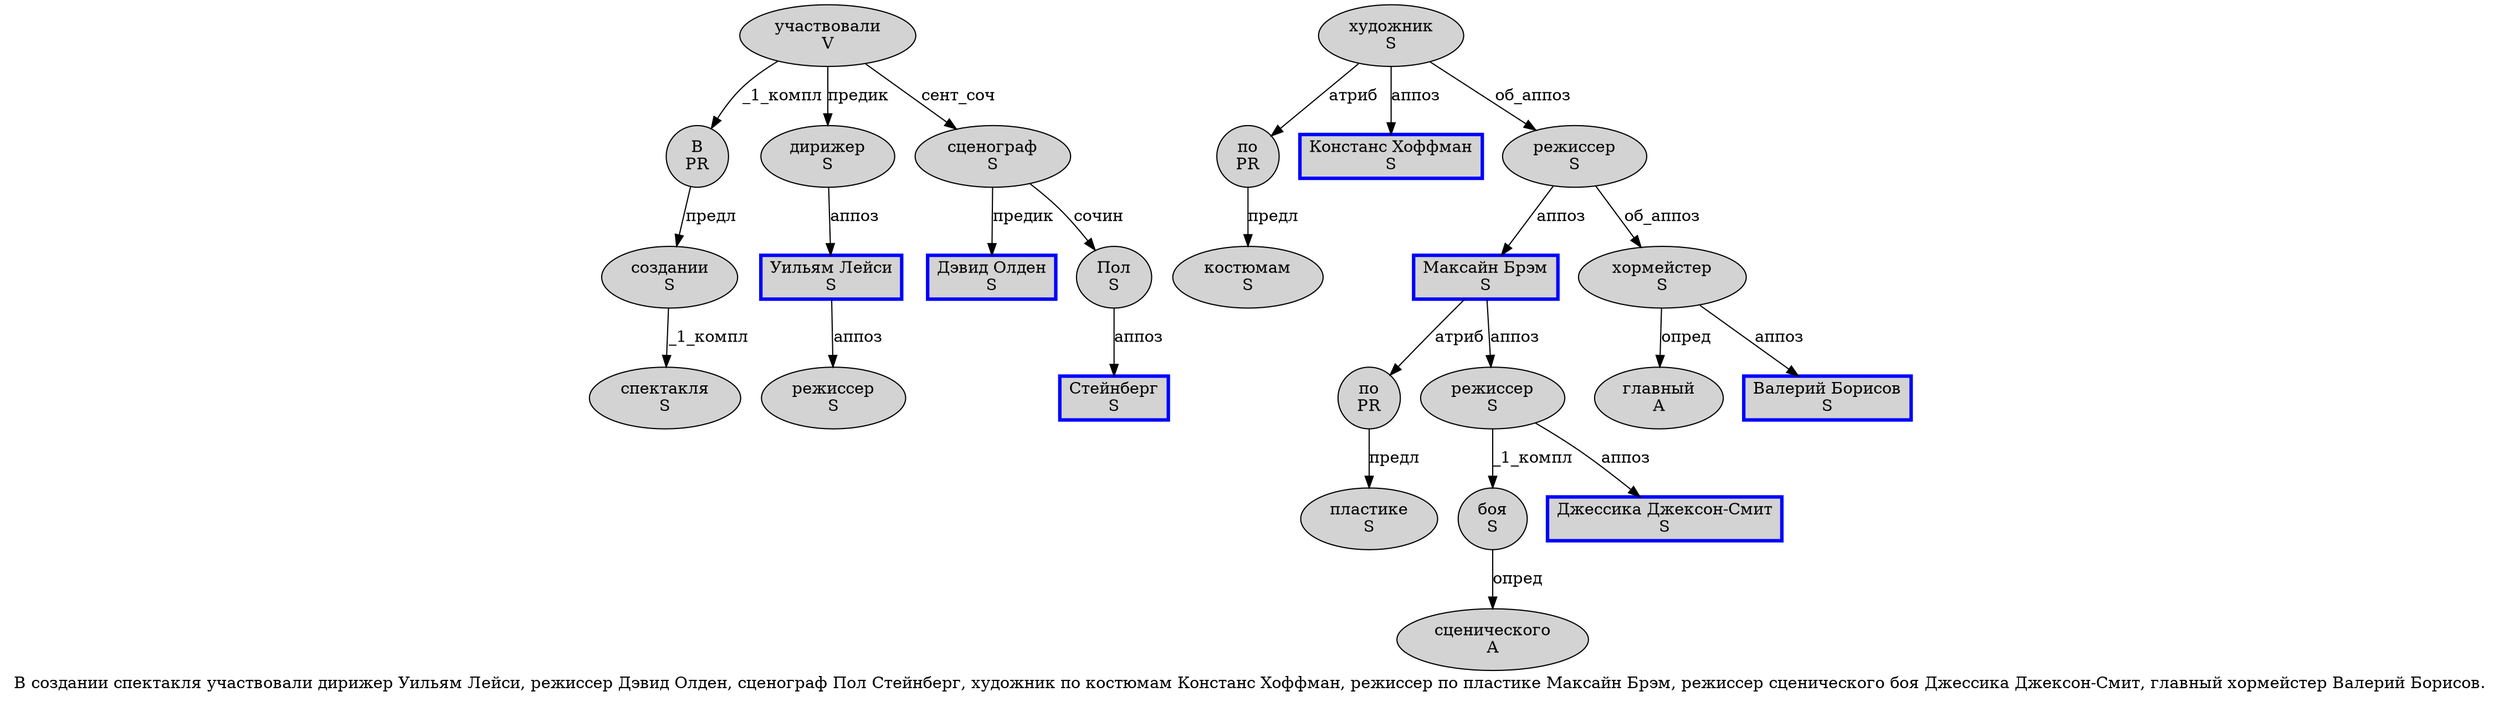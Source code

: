 digraph SENTENCE_256 {
	graph [label="В создании спектакля участвовали дирижер Уильям Лейси, режиссер Дэвид Олден, сценограф Пол Стейнберг, художник по костюмам Констанс Хоффман, режиссер по пластике Максайн Брэм, режиссер сценического боя Джессика Джексон-Смит, главный хормейстер Валерий Борисов."]
	node [style=filled]
		0 [label="В
PR" color="" fillcolor=lightgray penwidth=1 shape=ellipse]
		1 [label="создании
S" color="" fillcolor=lightgray penwidth=1 shape=ellipse]
		2 [label="спектакля
S" color="" fillcolor=lightgray penwidth=1 shape=ellipse]
		3 [label="участвовали
V" color="" fillcolor=lightgray penwidth=1 shape=ellipse]
		4 [label="дирижер
S" color="" fillcolor=lightgray penwidth=1 shape=ellipse]
		5 [label="Уильям Лейси
S" color=blue fillcolor=lightgray penwidth=3 shape=box]
		7 [label="режиссер
S" color="" fillcolor=lightgray penwidth=1 shape=ellipse]
		8 [label="Дэвид Олден
S" color=blue fillcolor=lightgray penwidth=3 shape=box]
		10 [label="сценограф
S" color="" fillcolor=lightgray penwidth=1 shape=ellipse]
		11 [label="Пол
S" color="" fillcolor=lightgray penwidth=1 shape=ellipse]
		12 [label="Стейнберг
S" color=blue fillcolor=lightgray penwidth=3 shape=box]
		14 [label="художник
S" color="" fillcolor=lightgray penwidth=1 shape=ellipse]
		15 [label="по
PR" color="" fillcolor=lightgray penwidth=1 shape=ellipse]
		16 [label="костюмам
S" color="" fillcolor=lightgray penwidth=1 shape=ellipse]
		17 [label="Констанс Хоффман
S" color=blue fillcolor=lightgray penwidth=3 shape=box]
		19 [label="режиссер
S" color="" fillcolor=lightgray penwidth=1 shape=ellipse]
		20 [label="по
PR" color="" fillcolor=lightgray penwidth=1 shape=ellipse]
		21 [label="пластике
S" color="" fillcolor=lightgray penwidth=1 shape=ellipse]
		22 [label="Максайн Брэм
S" color=blue fillcolor=lightgray penwidth=3 shape=box]
		24 [label="режиссер
S" color="" fillcolor=lightgray penwidth=1 shape=ellipse]
		25 [label="сценического
A" color="" fillcolor=lightgray penwidth=1 shape=ellipse]
		26 [label="боя
S" color="" fillcolor=lightgray penwidth=1 shape=ellipse]
		27 [label="Джессика Джексон-Смит
S" color=blue fillcolor=lightgray penwidth=3 shape=box]
		29 [label="главный
A" color="" fillcolor=lightgray penwidth=1 shape=ellipse]
		30 [label="хормейстер
S" color="" fillcolor=lightgray penwidth=1 shape=ellipse]
		31 [label="Валерий Борисов
S" color=blue fillcolor=lightgray penwidth=3 shape=box]
			10 -> 8 [label="предик"]
			10 -> 11 [label="сочин"]
			26 -> 25 [label="опред"]
			0 -> 1 [label="предл"]
			19 -> 22 [label="аппоз"]
			19 -> 30 [label="об_аппоз"]
			14 -> 15 [label="атриб"]
			14 -> 17 [label="аппоз"]
			14 -> 19 [label="об_аппоз"]
			5 -> 7 [label="аппоз"]
			30 -> 29 [label="опред"]
			30 -> 31 [label="аппоз"]
			15 -> 16 [label="предл"]
			3 -> 0 [label="_1_компл"]
			3 -> 4 [label="предик"]
			3 -> 10 [label="сент_соч"]
			4 -> 5 [label="аппоз"]
			22 -> 20 [label="атриб"]
			22 -> 24 [label="аппоз"]
			20 -> 21 [label="предл"]
			11 -> 12 [label="аппоз"]
			24 -> 26 [label="_1_компл"]
			24 -> 27 [label="аппоз"]
			1 -> 2 [label="_1_компл"]
}